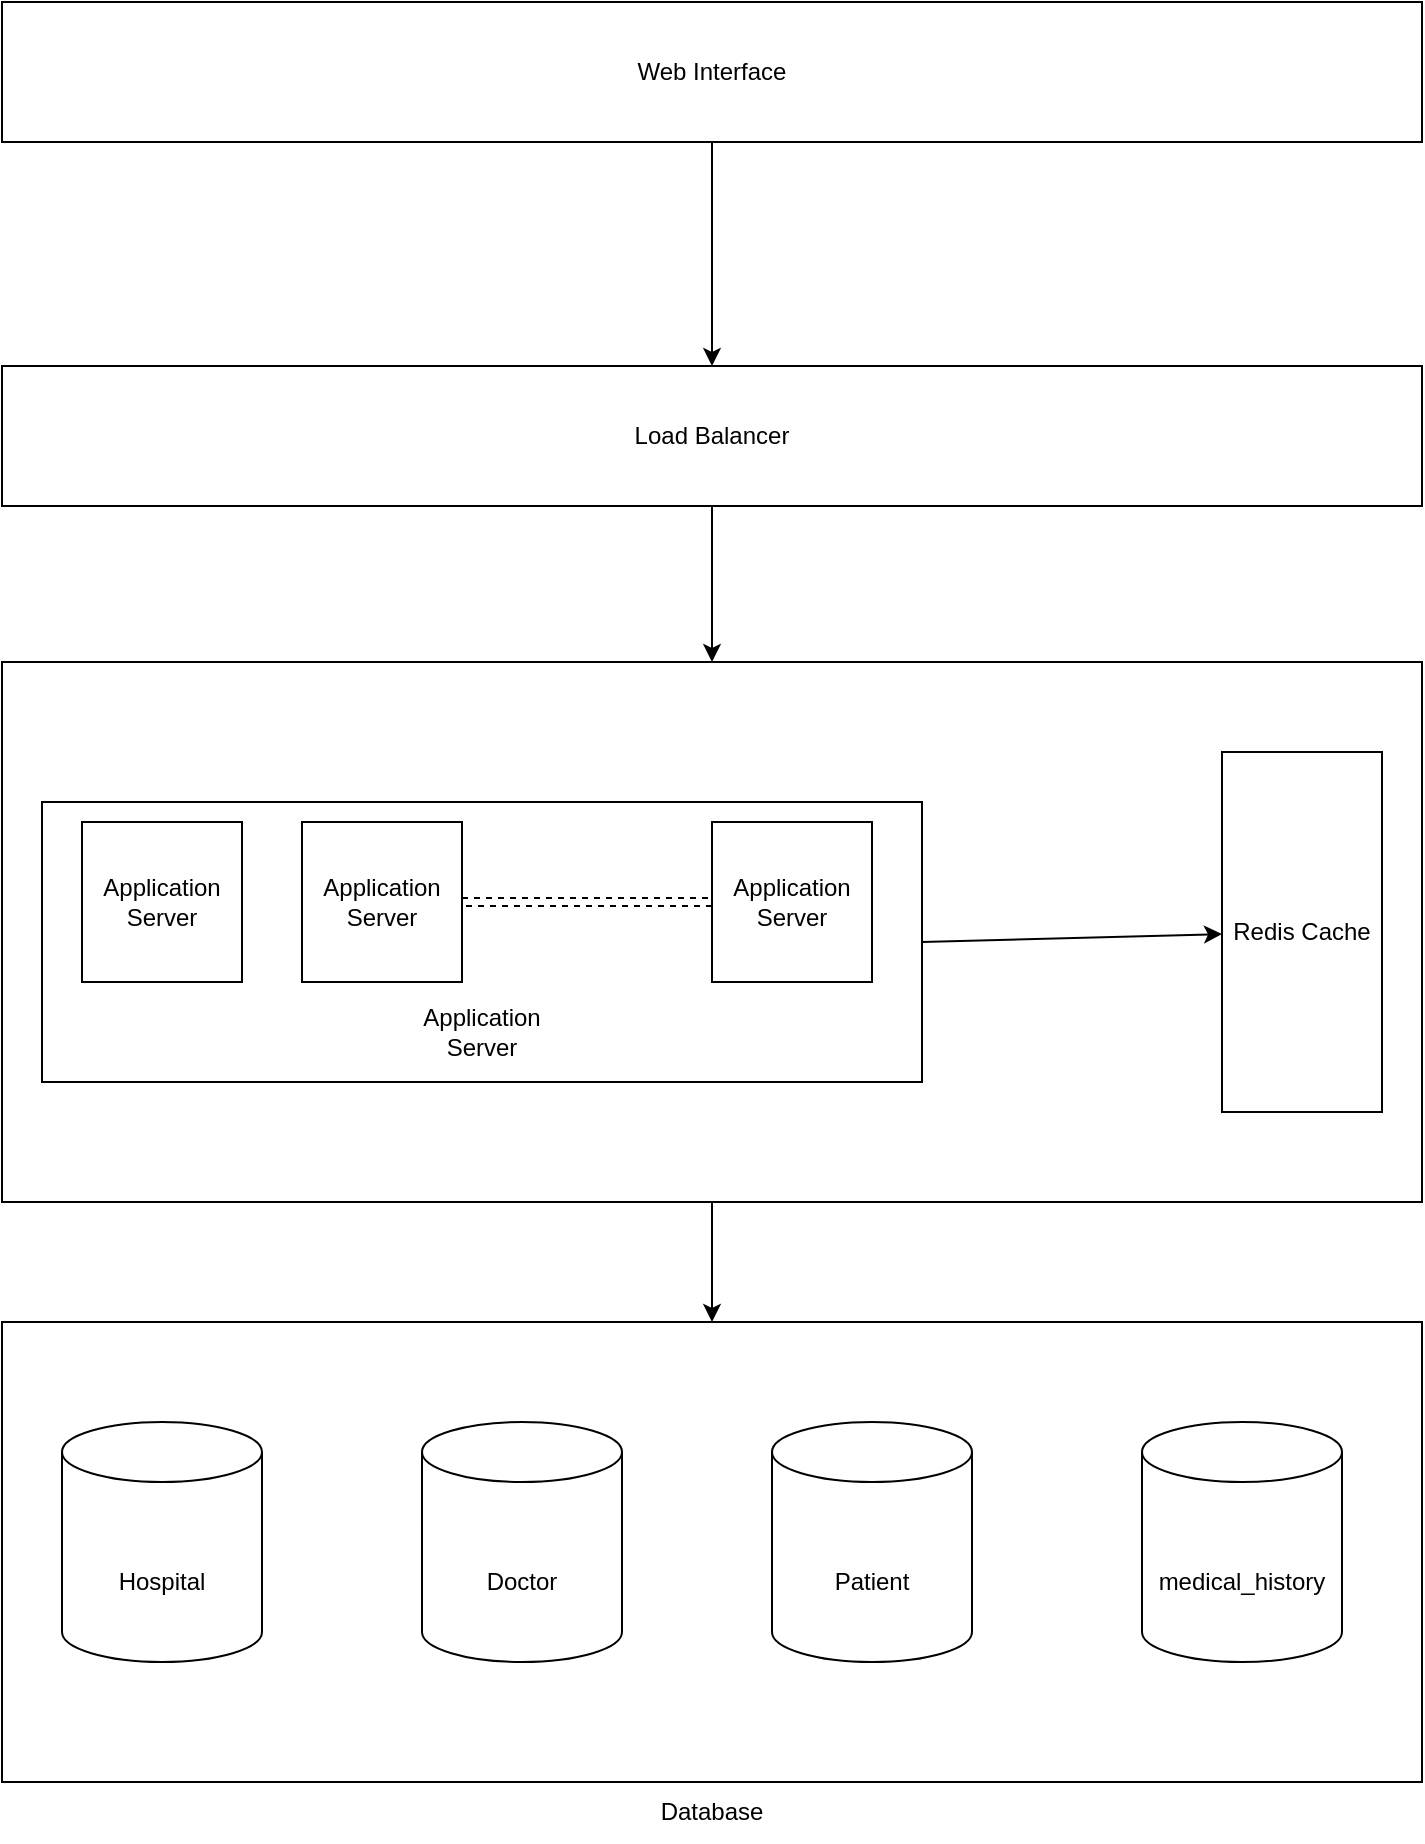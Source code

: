 <mxfile version="23.0.2" type="device">
  <diagram name="Page-1" id="pL3u6YdhrvLbvQvZMGSa">
    <mxGraphModel dx="987" dy="619" grid="1" gridSize="10" guides="1" tooltips="1" connect="1" arrows="1" fold="1" page="1" pageScale="1" pageWidth="850" pageHeight="1100" math="0" shadow="0">
      <root>
        <mxCell id="0" />
        <mxCell id="1" parent="0" />
        <mxCell id="Na1yNxLb1dY1ceYHJDD9-36" style="edgeStyle=orthogonalEdgeStyle;rounded=0;orthogonalLoop=1;jettySize=auto;html=1;entryX=0.5;entryY=0;entryDx=0;entryDy=0;" edge="1" parent="1" source="Na1yNxLb1dY1ceYHJDD9-20" target="Na1yNxLb1dY1ceYHJDD9-1">
          <mxGeometry relative="1" as="geometry" />
        </mxCell>
        <mxCell id="Na1yNxLb1dY1ceYHJDD9-20" value="" style="rounded=0;whiteSpace=wrap;html=1;" vertex="1" parent="1">
          <mxGeometry x="70" y="490" width="710" height="270" as="geometry" />
        </mxCell>
        <mxCell id="Na1yNxLb1dY1ceYHJDD9-1" value="" style="rounded=0;whiteSpace=wrap;html=1;" vertex="1" parent="1">
          <mxGeometry x="70" y="820" width="710" height="230" as="geometry" />
        </mxCell>
        <mxCell id="Na1yNxLb1dY1ceYHJDD9-2" value="Database" style="text;html=1;strokeColor=none;fillColor=none;align=center;verticalAlign=middle;whiteSpace=wrap;rounded=0;" vertex="1" parent="1">
          <mxGeometry x="395" y="1050" width="60" height="30" as="geometry" />
        </mxCell>
        <mxCell id="Na1yNxLb1dY1ceYHJDD9-8" value="Patient" style="text;html=1;strokeColor=none;fillColor=none;align=center;verticalAlign=middle;whiteSpace=wrap;rounded=0;" vertex="1" parent="1">
          <mxGeometry x="640" y="930" width="80" height="40" as="geometry" />
        </mxCell>
        <mxCell id="Na1yNxLb1dY1ceYHJDD9-14" value="" style="group" vertex="1" connectable="0" parent="1">
          <mxGeometry x="455" y="870" width="100" height="120" as="geometry" />
        </mxCell>
        <mxCell id="Na1yNxLb1dY1ceYHJDD9-7" value="" style="shape=cylinder3;whiteSpace=wrap;html=1;boundedLbl=1;backgroundOutline=1;size=15;" vertex="1" parent="Na1yNxLb1dY1ceYHJDD9-14">
          <mxGeometry width="100" height="120" as="geometry" />
        </mxCell>
        <mxCell id="Na1yNxLb1dY1ceYHJDD9-10" value="Patient" style="text;html=1;strokeColor=none;fillColor=none;align=center;verticalAlign=middle;whiteSpace=wrap;rounded=0;" vertex="1" parent="Na1yNxLb1dY1ceYHJDD9-14">
          <mxGeometry x="10" y="60" width="80" height="40" as="geometry" />
        </mxCell>
        <mxCell id="Na1yNxLb1dY1ceYHJDD9-15" value="" style="group" vertex="1" connectable="0" parent="1">
          <mxGeometry x="640" y="870" width="100" height="120" as="geometry" />
        </mxCell>
        <mxCell id="Na1yNxLb1dY1ceYHJDD9-9" value="" style="shape=cylinder3;whiteSpace=wrap;html=1;boundedLbl=1;backgroundOutline=1;size=15;" vertex="1" parent="Na1yNxLb1dY1ceYHJDD9-15">
          <mxGeometry width="100" height="120" as="geometry" />
        </mxCell>
        <mxCell id="Na1yNxLb1dY1ceYHJDD9-11" value="medical_history" style="text;html=1;strokeColor=none;fillColor=none;align=center;verticalAlign=middle;whiteSpace=wrap;rounded=0;" vertex="1" parent="Na1yNxLb1dY1ceYHJDD9-15">
          <mxGeometry x="10" y="60" width="80" height="40" as="geometry" />
        </mxCell>
        <mxCell id="Na1yNxLb1dY1ceYHJDD9-16" value="" style="group" vertex="1" connectable="0" parent="1">
          <mxGeometry x="280" y="870" width="100" height="120" as="geometry" />
        </mxCell>
        <mxCell id="Na1yNxLb1dY1ceYHJDD9-12" value="" style="shape=cylinder3;whiteSpace=wrap;html=1;boundedLbl=1;backgroundOutline=1;size=15;" vertex="1" parent="Na1yNxLb1dY1ceYHJDD9-16">
          <mxGeometry width="100" height="120" as="geometry" />
        </mxCell>
        <mxCell id="Na1yNxLb1dY1ceYHJDD9-13" value="Doctor" style="text;html=1;strokeColor=none;fillColor=none;align=center;verticalAlign=middle;whiteSpace=wrap;rounded=0;" vertex="1" parent="Na1yNxLb1dY1ceYHJDD9-16">
          <mxGeometry x="10" y="60" width="80" height="40" as="geometry" />
        </mxCell>
        <mxCell id="Na1yNxLb1dY1ceYHJDD9-19" value="" style="group" vertex="1" connectable="0" parent="1">
          <mxGeometry x="100" y="870" width="100" height="120" as="geometry" />
        </mxCell>
        <mxCell id="Na1yNxLb1dY1ceYHJDD9-4" value="" style="shape=cylinder3;whiteSpace=wrap;html=1;boundedLbl=1;backgroundOutline=1;size=15;" vertex="1" parent="Na1yNxLb1dY1ceYHJDD9-19">
          <mxGeometry width="100" height="120" as="geometry" />
        </mxCell>
        <mxCell id="Na1yNxLb1dY1ceYHJDD9-5" value="Hospital" style="text;html=1;strokeColor=none;fillColor=none;align=center;verticalAlign=middle;whiteSpace=wrap;rounded=0;" vertex="1" parent="Na1yNxLb1dY1ceYHJDD9-19">
          <mxGeometry x="10" y="60" width="80" height="40" as="geometry" />
        </mxCell>
        <mxCell id="Na1yNxLb1dY1ceYHJDD9-22" value="Redis Cache" style="rounded=0;whiteSpace=wrap;html=1;" vertex="1" parent="1">
          <mxGeometry x="680" y="535" width="80" height="180" as="geometry" />
        </mxCell>
        <mxCell id="Na1yNxLb1dY1ceYHJDD9-33" style="edgeStyle=orthogonalEdgeStyle;rounded=0;orthogonalLoop=1;jettySize=auto;html=1;entryX=0.5;entryY=0;entryDx=0;entryDy=0;" edge="1" parent="1" source="Na1yNxLb1dY1ceYHJDD9-23" target="Na1yNxLb1dY1ceYHJDD9-30">
          <mxGeometry relative="1" as="geometry" />
        </mxCell>
        <mxCell id="Na1yNxLb1dY1ceYHJDD9-23" value="Web Interface" style="rounded=0;whiteSpace=wrap;html=1;" vertex="1" parent="1">
          <mxGeometry x="70" y="160" width="710" height="70" as="geometry" />
        </mxCell>
        <mxCell id="Na1yNxLb1dY1ceYHJDD9-34" style="edgeStyle=orthogonalEdgeStyle;rounded=0;orthogonalLoop=1;jettySize=auto;html=1;entryX=0.5;entryY=0;entryDx=0;entryDy=0;" edge="1" parent="1" source="Na1yNxLb1dY1ceYHJDD9-30" target="Na1yNxLb1dY1ceYHJDD9-20">
          <mxGeometry relative="1" as="geometry" />
        </mxCell>
        <mxCell id="Na1yNxLb1dY1ceYHJDD9-30" value="Load Balancer" style="rounded=0;whiteSpace=wrap;html=1;" vertex="1" parent="1">
          <mxGeometry x="70" y="342" width="710" height="70" as="geometry" />
        </mxCell>
        <mxCell id="Na1yNxLb1dY1ceYHJDD9-37" value="" style="group" vertex="1" connectable="0" parent="1">
          <mxGeometry x="90" y="560" width="440" height="140" as="geometry" />
        </mxCell>
        <mxCell id="Na1yNxLb1dY1ceYHJDD9-31" value="" style="rounded=0;whiteSpace=wrap;html=1;" vertex="1" parent="Na1yNxLb1dY1ceYHJDD9-37">
          <mxGeometry width="440" height="140" as="geometry" />
        </mxCell>
        <mxCell id="Na1yNxLb1dY1ceYHJDD9-24" value="Application Server" style="whiteSpace=wrap;html=1;aspect=fixed;" vertex="1" parent="Na1yNxLb1dY1ceYHJDD9-37">
          <mxGeometry x="20" y="10" width="80" height="80" as="geometry" />
        </mxCell>
        <mxCell id="Na1yNxLb1dY1ceYHJDD9-25" value="Application Server" style="whiteSpace=wrap;html=1;aspect=fixed;" vertex="1" parent="Na1yNxLb1dY1ceYHJDD9-37">
          <mxGeometry x="335" y="10" width="80" height="80" as="geometry" />
        </mxCell>
        <mxCell id="Na1yNxLb1dY1ceYHJDD9-26" value="Application Server" style="whiteSpace=wrap;html=1;aspect=fixed;" vertex="1" parent="Na1yNxLb1dY1ceYHJDD9-37">
          <mxGeometry x="130" y="10" width="80" height="80" as="geometry" />
        </mxCell>
        <mxCell id="Na1yNxLb1dY1ceYHJDD9-29" style="edgeStyle=orthogonalEdgeStyle;rounded=0;orthogonalLoop=1;jettySize=auto;html=1;entryX=1;entryY=0.5;entryDx=0;entryDy=0;dashed=1;shape=link;strokeColor=default;" edge="1" parent="Na1yNxLb1dY1ceYHJDD9-37" source="Na1yNxLb1dY1ceYHJDD9-25" target="Na1yNxLb1dY1ceYHJDD9-26">
          <mxGeometry relative="1" as="geometry" />
        </mxCell>
        <mxCell id="Na1yNxLb1dY1ceYHJDD9-32" value="Application Server" style="text;html=1;strokeColor=none;fillColor=none;align=center;verticalAlign=middle;whiteSpace=wrap;rounded=0;" vertex="1" parent="Na1yNxLb1dY1ceYHJDD9-37">
          <mxGeometry x="190" y="100" width="60" height="30" as="geometry" />
        </mxCell>
        <mxCell id="Na1yNxLb1dY1ceYHJDD9-45" style="rounded=0;orthogonalLoop=1;jettySize=auto;html=1;exitX=1;exitY=0.5;exitDx=0;exitDy=0;" edge="1" parent="1" source="Na1yNxLb1dY1ceYHJDD9-31" target="Na1yNxLb1dY1ceYHJDD9-22">
          <mxGeometry relative="1" as="geometry" />
        </mxCell>
      </root>
    </mxGraphModel>
  </diagram>
</mxfile>
